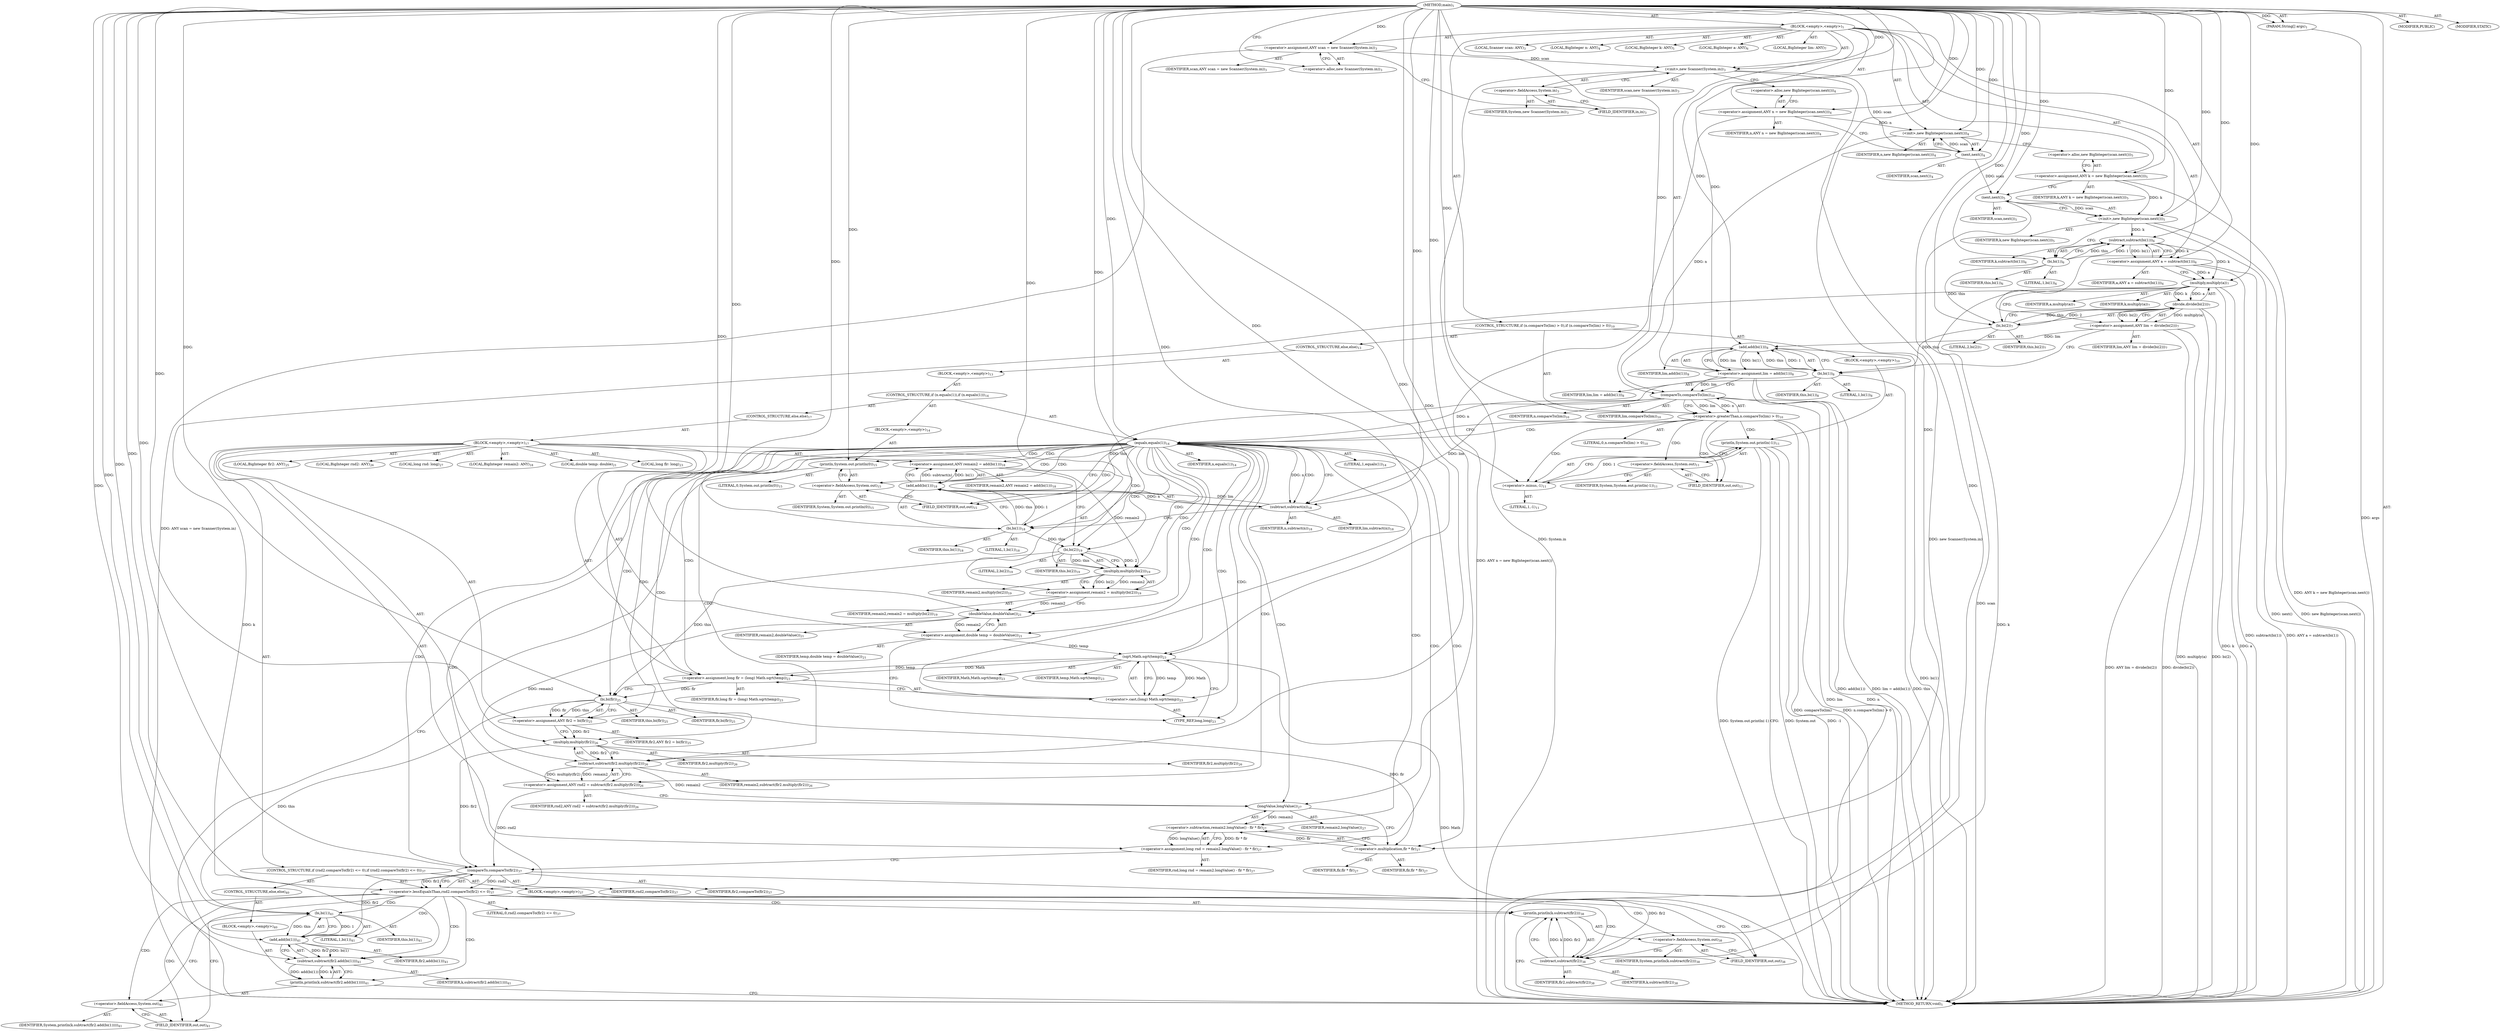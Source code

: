 digraph "main" {  
"23" [label = <(METHOD,main)<SUB>1</SUB>> ]
"24" [label = <(PARAM,String[] args)<SUB>1</SUB>> ]
"25" [label = <(BLOCK,&lt;empty&gt;,&lt;empty&gt;)<SUB>1</SUB>> ]
"4" [label = <(LOCAL,Scanner scan: ANY)<SUB>3</SUB>> ]
"26" [label = <(&lt;operator&gt;.assignment,ANY scan = new Scanner(System.in))<SUB>3</SUB>> ]
"27" [label = <(IDENTIFIER,scan,ANY scan = new Scanner(System.in))<SUB>3</SUB>> ]
"28" [label = <(&lt;operator&gt;.alloc,new Scanner(System.in))<SUB>3</SUB>> ]
"29" [label = <(&lt;init&gt;,new Scanner(System.in))<SUB>3</SUB>> ]
"3" [label = <(IDENTIFIER,scan,new Scanner(System.in))<SUB>3</SUB>> ]
"30" [label = <(&lt;operator&gt;.fieldAccess,System.in)<SUB>3</SUB>> ]
"31" [label = <(IDENTIFIER,System,new Scanner(System.in))<SUB>3</SUB>> ]
"32" [label = <(FIELD_IDENTIFIER,in,in)<SUB>3</SUB>> ]
"6" [label = <(LOCAL,BigInteger n: ANY)<SUB>4</SUB>> ]
"33" [label = <(&lt;operator&gt;.assignment,ANY n = new BigInteger(scan.next()))<SUB>4</SUB>> ]
"34" [label = <(IDENTIFIER,n,ANY n = new BigInteger(scan.next()))<SUB>4</SUB>> ]
"35" [label = <(&lt;operator&gt;.alloc,new BigInteger(scan.next()))<SUB>4</SUB>> ]
"36" [label = <(&lt;init&gt;,new BigInteger(scan.next()))<SUB>4</SUB>> ]
"5" [label = <(IDENTIFIER,n,new BigInteger(scan.next()))<SUB>4</SUB>> ]
"37" [label = <(next,next())<SUB>4</SUB>> ]
"38" [label = <(IDENTIFIER,scan,next())<SUB>4</SUB>> ]
"8" [label = <(LOCAL,BigInteger k: ANY)<SUB>5</SUB>> ]
"39" [label = <(&lt;operator&gt;.assignment,ANY k = new BigInteger(scan.next()))<SUB>5</SUB>> ]
"40" [label = <(IDENTIFIER,k,ANY k = new BigInteger(scan.next()))<SUB>5</SUB>> ]
"41" [label = <(&lt;operator&gt;.alloc,new BigInteger(scan.next()))<SUB>5</SUB>> ]
"42" [label = <(&lt;init&gt;,new BigInteger(scan.next()))<SUB>5</SUB>> ]
"7" [label = <(IDENTIFIER,k,new BigInteger(scan.next()))<SUB>5</SUB>> ]
"43" [label = <(next,next())<SUB>5</SUB>> ]
"44" [label = <(IDENTIFIER,scan,next())<SUB>5</SUB>> ]
"45" [label = <(LOCAL,BigInteger a: ANY)<SUB>6</SUB>> ]
"46" [label = <(&lt;operator&gt;.assignment,ANY a = subtract(bi(1)))<SUB>6</SUB>> ]
"47" [label = <(IDENTIFIER,a,ANY a = subtract(bi(1)))<SUB>6</SUB>> ]
"48" [label = <(subtract,subtract(bi(1)))<SUB>6</SUB>> ]
"49" [label = <(IDENTIFIER,k,subtract(bi(1)))<SUB>6</SUB>> ]
"50" [label = <(bi,bi(1))<SUB>6</SUB>> ]
"51" [label = <(IDENTIFIER,this,bi(1))<SUB>6</SUB>> ]
"52" [label = <(LITERAL,1,bi(1))<SUB>6</SUB>> ]
"53" [label = <(LOCAL,BigInteger lim: ANY)<SUB>7</SUB>> ]
"54" [label = <(&lt;operator&gt;.assignment,ANY lim = divide(bi(2)))<SUB>7</SUB>> ]
"55" [label = <(IDENTIFIER,lim,ANY lim = divide(bi(2)))<SUB>7</SUB>> ]
"56" [label = <(divide,divide(bi(2)))<SUB>7</SUB>> ]
"57" [label = <(multiply,multiply(a))<SUB>7</SUB>> ]
"58" [label = <(IDENTIFIER,k,multiply(a))<SUB>7</SUB>> ]
"59" [label = <(IDENTIFIER,a,multiply(a))<SUB>7</SUB>> ]
"60" [label = <(bi,bi(2))<SUB>7</SUB>> ]
"61" [label = <(IDENTIFIER,this,bi(2))<SUB>7</SUB>> ]
"62" [label = <(LITERAL,2,bi(2))<SUB>7</SUB>> ]
"63" [label = <(&lt;operator&gt;.assignment,lim = add(bi(1)))<SUB>8</SUB>> ]
"64" [label = <(IDENTIFIER,lim,lim = add(bi(1)))<SUB>8</SUB>> ]
"65" [label = <(add,add(bi(1)))<SUB>8</SUB>> ]
"66" [label = <(IDENTIFIER,lim,add(bi(1)))<SUB>8</SUB>> ]
"67" [label = <(bi,bi(1))<SUB>8</SUB>> ]
"68" [label = <(IDENTIFIER,this,bi(1))<SUB>8</SUB>> ]
"69" [label = <(LITERAL,1,bi(1))<SUB>8</SUB>> ]
"70" [label = <(CONTROL_STRUCTURE,if (n.compareTo(lim) &gt; 0),if (n.compareTo(lim) &gt; 0))<SUB>10</SUB>> ]
"71" [label = <(&lt;operator&gt;.greaterThan,n.compareTo(lim) &gt; 0)<SUB>10</SUB>> ]
"72" [label = <(compareTo,compareTo(lim))<SUB>10</SUB>> ]
"73" [label = <(IDENTIFIER,n,compareTo(lim))<SUB>10</SUB>> ]
"74" [label = <(IDENTIFIER,lim,compareTo(lim))<SUB>10</SUB>> ]
"75" [label = <(LITERAL,0,n.compareTo(lim) &gt; 0)<SUB>10</SUB>> ]
"76" [label = <(BLOCK,&lt;empty&gt;,&lt;empty&gt;)<SUB>10</SUB>> ]
"77" [label = <(println,System.out.println(-1))<SUB>11</SUB>> ]
"78" [label = <(&lt;operator&gt;.fieldAccess,System.out)<SUB>11</SUB>> ]
"79" [label = <(IDENTIFIER,System,System.out.println(-1))<SUB>11</SUB>> ]
"80" [label = <(FIELD_IDENTIFIER,out,out)<SUB>11</SUB>> ]
"81" [label = <(&lt;operator&gt;.minus,-1)<SUB>11</SUB>> ]
"82" [label = <(LITERAL,1,-1)<SUB>11</SUB>> ]
"83" [label = <(CONTROL_STRUCTURE,else,else)<SUB>13</SUB>> ]
"84" [label = <(BLOCK,&lt;empty&gt;,&lt;empty&gt;)<SUB>13</SUB>> ]
"85" [label = <(CONTROL_STRUCTURE,if (n.equals(1)),if (n.equals(1)))<SUB>14</SUB>> ]
"86" [label = <(equals,equals(1))<SUB>14</SUB>> ]
"87" [label = <(IDENTIFIER,n,equals(1))<SUB>14</SUB>> ]
"88" [label = <(LITERAL,1,equals(1))<SUB>14</SUB>> ]
"89" [label = <(BLOCK,&lt;empty&gt;,&lt;empty&gt;)<SUB>14</SUB>> ]
"90" [label = <(println,System.out.println(0))<SUB>15</SUB>> ]
"91" [label = <(&lt;operator&gt;.fieldAccess,System.out)<SUB>15</SUB>> ]
"92" [label = <(IDENTIFIER,System,System.out.println(0))<SUB>15</SUB>> ]
"93" [label = <(FIELD_IDENTIFIER,out,out)<SUB>15</SUB>> ]
"94" [label = <(LITERAL,0,System.out.println(0))<SUB>15</SUB>> ]
"95" [label = <(CONTROL_STRUCTURE,else,else)<SUB>17</SUB>> ]
"96" [label = <(BLOCK,&lt;empty&gt;,&lt;empty&gt;)<SUB>17</SUB>> ]
"97" [label = <(LOCAL,BigInteger remain2: ANY)<SUB>18</SUB>> ]
"98" [label = <(&lt;operator&gt;.assignment,ANY remain2 = add(bi(1)))<SUB>18</SUB>> ]
"99" [label = <(IDENTIFIER,remain2,ANY remain2 = add(bi(1)))<SUB>18</SUB>> ]
"100" [label = <(add,add(bi(1)))<SUB>18</SUB>> ]
"101" [label = <(subtract,subtract(n))<SUB>18</SUB>> ]
"102" [label = <(IDENTIFIER,lim,subtract(n))<SUB>18</SUB>> ]
"103" [label = <(IDENTIFIER,n,subtract(n))<SUB>18</SUB>> ]
"104" [label = <(bi,bi(1))<SUB>18</SUB>> ]
"105" [label = <(IDENTIFIER,this,bi(1))<SUB>18</SUB>> ]
"106" [label = <(LITERAL,1,bi(1))<SUB>18</SUB>> ]
"107" [label = <(&lt;operator&gt;.assignment,remain2 = multiply(bi(2)))<SUB>19</SUB>> ]
"108" [label = <(IDENTIFIER,remain2,remain2 = multiply(bi(2)))<SUB>19</SUB>> ]
"109" [label = <(multiply,multiply(bi(2)))<SUB>19</SUB>> ]
"110" [label = <(IDENTIFIER,remain2,multiply(bi(2)))<SUB>19</SUB>> ]
"111" [label = <(bi,bi(2))<SUB>19</SUB>> ]
"112" [label = <(IDENTIFIER,this,bi(2))<SUB>19</SUB>> ]
"113" [label = <(LITERAL,2,bi(2))<SUB>19</SUB>> ]
"114" [label = <(LOCAL,double temp: double)<SUB>21</SUB>> ]
"115" [label = <(&lt;operator&gt;.assignment,double temp = doubleValue())<SUB>21</SUB>> ]
"116" [label = <(IDENTIFIER,temp,double temp = doubleValue())<SUB>21</SUB>> ]
"117" [label = <(doubleValue,doubleValue())<SUB>21</SUB>> ]
"118" [label = <(IDENTIFIER,remain2,doubleValue())<SUB>21</SUB>> ]
"119" [label = <(LOCAL,long flr: long)<SUB>23</SUB>> ]
"120" [label = <(&lt;operator&gt;.assignment,long flr = (long) Math.sqrt(temp))<SUB>23</SUB>> ]
"121" [label = <(IDENTIFIER,flr,long flr = (long) Math.sqrt(temp))<SUB>23</SUB>> ]
"122" [label = <(&lt;operator&gt;.cast,(long) Math.sqrt(temp))<SUB>23</SUB>> ]
"123" [label = <(TYPE_REF,long,long)<SUB>23</SUB>> ]
"124" [label = <(sqrt,Math.sqrt(temp))<SUB>23</SUB>> ]
"125" [label = <(IDENTIFIER,Math,Math.sqrt(temp))<SUB>23</SUB>> ]
"126" [label = <(IDENTIFIER,temp,Math.sqrt(temp))<SUB>23</SUB>> ]
"127" [label = <(LOCAL,BigInteger flr2: ANY)<SUB>25</SUB>> ]
"128" [label = <(&lt;operator&gt;.assignment,ANY flr2 = bi(flr))<SUB>25</SUB>> ]
"129" [label = <(IDENTIFIER,flr2,ANY flr2 = bi(flr))<SUB>25</SUB>> ]
"130" [label = <(bi,bi(flr))<SUB>25</SUB>> ]
"131" [label = <(IDENTIFIER,this,bi(flr))<SUB>25</SUB>> ]
"132" [label = <(IDENTIFIER,flr,bi(flr))<SUB>25</SUB>> ]
"133" [label = <(LOCAL,BigInteger rnd2: ANY)<SUB>26</SUB>> ]
"134" [label = <(&lt;operator&gt;.assignment,ANY rnd2 = subtract(flr2.multiply(flr2)))<SUB>26</SUB>> ]
"135" [label = <(IDENTIFIER,rnd2,ANY rnd2 = subtract(flr2.multiply(flr2)))<SUB>26</SUB>> ]
"136" [label = <(subtract,subtract(flr2.multiply(flr2)))<SUB>26</SUB>> ]
"137" [label = <(IDENTIFIER,remain2,subtract(flr2.multiply(flr2)))<SUB>26</SUB>> ]
"138" [label = <(multiply,multiply(flr2))<SUB>26</SUB>> ]
"139" [label = <(IDENTIFIER,flr2,multiply(flr2))<SUB>26</SUB>> ]
"140" [label = <(IDENTIFIER,flr2,multiply(flr2))<SUB>26</SUB>> ]
"141" [label = <(LOCAL,long rnd: long)<SUB>27</SUB>> ]
"142" [label = <(&lt;operator&gt;.assignment,long rnd = remain2.longValue() - flr * flr)<SUB>27</SUB>> ]
"143" [label = <(IDENTIFIER,rnd,long rnd = remain2.longValue() - flr * flr)<SUB>27</SUB>> ]
"144" [label = <(&lt;operator&gt;.subtraction,remain2.longValue() - flr * flr)<SUB>27</SUB>> ]
"145" [label = <(longValue,longValue())<SUB>27</SUB>> ]
"146" [label = <(IDENTIFIER,remain2,longValue())<SUB>27</SUB>> ]
"147" [label = <(&lt;operator&gt;.multiplication,flr * flr)<SUB>27</SUB>> ]
"148" [label = <(IDENTIFIER,flr,flr * flr)<SUB>27</SUB>> ]
"149" [label = <(IDENTIFIER,flr,flr * flr)<SUB>27</SUB>> ]
"150" [label = <(CONTROL_STRUCTURE,if (rnd2.compareTo(flr2) &lt;= 0),if (rnd2.compareTo(flr2) &lt;= 0))<SUB>37</SUB>> ]
"151" [label = <(&lt;operator&gt;.lessEqualsThan,rnd2.compareTo(flr2) &lt;= 0)<SUB>37</SUB>> ]
"152" [label = <(compareTo,compareTo(flr2))<SUB>37</SUB>> ]
"153" [label = <(IDENTIFIER,rnd2,compareTo(flr2))<SUB>37</SUB>> ]
"154" [label = <(IDENTIFIER,flr2,compareTo(flr2))<SUB>37</SUB>> ]
"155" [label = <(LITERAL,0,rnd2.compareTo(flr2) &lt;= 0)<SUB>37</SUB>> ]
"156" [label = <(BLOCK,&lt;empty&gt;,&lt;empty&gt;)<SUB>37</SUB>> ]
"157" [label = <(println,println(k.subtract(flr2)))<SUB>38</SUB>> ]
"158" [label = <(&lt;operator&gt;.fieldAccess,System.out)<SUB>38</SUB>> ]
"159" [label = <(IDENTIFIER,System,println(k.subtract(flr2)))<SUB>38</SUB>> ]
"160" [label = <(FIELD_IDENTIFIER,out,out)<SUB>38</SUB>> ]
"161" [label = <(subtract,subtract(flr2))<SUB>38</SUB>> ]
"162" [label = <(IDENTIFIER,k,subtract(flr2))<SUB>38</SUB>> ]
"163" [label = <(IDENTIFIER,flr2,subtract(flr2))<SUB>38</SUB>> ]
"164" [label = <(CONTROL_STRUCTURE,else,else)<SUB>40</SUB>> ]
"165" [label = <(BLOCK,&lt;empty&gt;,&lt;empty&gt;)<SUB>40</SUB>> ]
"166" [label = <(println,println(k.subtract(flr2.add(bi(1)))))<SUB>41</SUB>> ]
"167" [label = <(&lt;operator&gt;.fieldAccess,System.out)<SUB>41</SUB>> ]
"168" [label = <(IDENTIFIER,System,println(k.subtract(flr2.add(bi(1)))))<SUB>41</SUB>> ]
"169" [label = <(FIELD_IDENTIFIER,out,out)<SUB>41</SUB>> ]
"170" [label = <(subtract,subtract(flr2.add(bi(1))))<SUB>41</SUB>> ]
"171" [label = <(IDENTIFIER,k,subtract(flr2.add(bi(1))))<SUB>41</SUB>> ]
"172" [label = <(add,add(bi(1)))<SUB>41</SUB>> ]
"173" [label = <(IDENTIFIER,flr2,add(bi(1)))<SUB>41</SUB>> ]
"174" [label = <(bi,bi(1))<SUB>41</SUB>> ]
"175" [label = <(IDENTIFIER,this,bi(1))<SUB>41</SUB>> ]
"176" [label = <(LITERAL,1,bi(1))<SUB>41</SUB>> ]
"177" [label = <(MODIFIER,PUBLIC)> ]
"178" [label = <(MODIFIER,STATIC)> ]
"179" [label = <(METHOD_RETURN,void)<SUB>1</SUB>> ]
  "23" -> "24"  [ label = "AST: "] 
  "23" -> "25"  [ label = "AST: "] 
  "23" -> "177"  [ label = "AST: "] 
  "23" -> "178"  [ label = "AST: "] 
  "23" -> "179"  [ label = "AST: "] 
  "25" -> "4"  [ label = "AST: "] 
  "25" -> "26"  [ label = "AST: "] 
  "25" -> "29"  [ label = "AST: "] 
  "25" -> "6"  [ label = "AST: "] 
  "25" -> "33"  [ label = "AST: "] 
  "25" -> "36"  [ label = "AST: "] 
  "25" -> "8"  [ label = "AST: "] 
  "25" -> "39"  [ label = "AST: "] 
  "25" -> "42"  [ label = "AST: "] 
  "25" -> "45"  [ label = "AST: "] 
  "25" -> "46"  [ label = "AST: "] 
  "25" -> "53"  [ label = "AST: "] 
  "25" -> "54"  [ label = "AST: "] 
  "25" -> "63"  [ label = "AST: "] 
  "25" -> "70"  [ label = "AST: "] 
  "26" -> "27"  [ label = "AST: "] 
  "26" -> "28"  [ label = "AST: "] 
  "29" -> "3"  [ label = "AST: "] 
  "29" -> "30"  [ label = "AST: "] 
  "30" -> "31"  [ label = "AST: "] 
  "30" -> "32"  [ label = "AST: "] 
  "33" -> "34"  [ label = "AST: "] 
  "33" -> "35"  [ label = "AST: "] 
  "36" -> "5"  [ label = "AST: "] 
  "36" -> "37"  [ label = "AST: "] 
  "37" -> "38"  [ label = "AST: "] 
  "39" -> "40"  [ label = "AST: "] 
  "39" -> "41"  [ label = "AST: "] 
  "42" -> "7"  [ label = "AST: "] 
  "42" -> "43"  [ label = "AST: "] 
  "43" -> "44"  [ label = "AST: "] 
  "46" -> "47"  [ label = "AST: "] 
  "46" -> "48"  [ label = "AST: "] 
  "48" -> "49"  [ label = "AST: "] 
  "48" -> "50"  [ label = "AST: "] 
  "50" -> "51"  [ label = "AST: "] 
  "50" -> "52"  [ label = "AST: "] 
  "54" -> "55"  [ label = "AST: "] 
  "54" -> "56"  [ label = "AST: "] 
  "56" -> "57"  [ label = "AST: "] 
  "56" -> "60"  [ label = "AST: "] 
  "57" -> "58"  [ label = "AST: "] 
  "57" -> "59"  [ label = "AST: "] 
  "60" -> "61"  [ label = "AST: "] 
  "60" -> "62"  [ label = "AST: "] 
  "63" -> "64"  [ label = "AST: "] 
  "63" -> "65"  [ label = "AST: "] 
  "65" -> "66"  [ label = "AST: "] 
  "65" -> "67"  [ label = "AST: "] 
  "67" -> "68"  [ label = "AST: "] 
  "67" -> "69"  [ label = "AST: "] 
  "70" -> "71"  [ label = "AST: "] 
  "70" -> "76"  [ label = "AST: "] 
  "70" -> "83"  [ label = "AST: "] 
  "71" -> "72"  [ label = "AST: "] 
  "71" -> "75"  [ label = "AST: "] 
  "72" -> "73"  [ label = "AST: "] 
  "72" -> "74"  [ label = "AST: "] 
  "76" -> "77"  [ label = "AST: "] 
  "77" -> "78"  [ label = "AST: "] 
  "77" -> "81"  [ label = "AST: "] 
  "78" -> "79"  [ label = "AST: "] 
  "78" -> "80"  [ label = "AST: "] 
  "81" -> "82"  [ label = "AST: "] 
  "83" -> "84"  [ label = "AST: "] 
  "84" -> "85"  [ label = "AST: "] 
  "85" -> "86"  [ label = "AST: "] 
  "85" -> "89"  [ label = "AST: "] 
  "85" -> "95"  [ label = "AST: "] 
  "86" -> "87"  [ label = "AST: "] 
  "86" -> "88"  [ label = "AST: "] 
  "89" -> "90"  [ label = "AST: "] 
  "90" -> "91"  [ label = "AST: "] 
  "90" -> "94"  [ label = "AST: "] 
  "91" -> "92"  [ label = "AST: "] 
  "91" -> "93"  [ label = "AST: "] 
  "95" -> "96"  [ label = "AST: "] 
  "96" -> "97"  [ label = "AST: "] 
  "96" -> "98"  [ label = "AST: "] 
  "96" -> "107"  [ label = "AST: "] 
  "96" -> "114"  [ label = "AST: "] 
  "96" -> "115"  [ label = "AST: "] 
  "96" -> "119"  [ label = "AST: "] 
  "96" -> "120"  [ label = "AST: "] 
  "96" -> "127"  [ label = "AST: "] 
  "96" -> "128"  [ label = "AST: "] 
  "96" -> "133"  [ label = "AST: "] 
  "96" -> "134"  [ label = "AST: "] 
  "96" -> "141"  [ label = "AST: "] 
  "96" -> "142"  [ label = "AST: "] 
  "96" -> "150"  [ label = "AST: "] 
  "98" -> "99"  [ label = "AST: "] 
  "98" -> "100"  [ label = "AST: "] 
  "100" -> "101"  [ label = "AST: "] 
  "100" -> "104"  [ label = "AST: "] 
  "101" -> "102"  [ label = "AST: "] 
  "101" -> "103"  [ label = "AST: "] 
  "104" -> "105"  [ label = "AST: "] 
  "104" -> "106"  [ label = "AST: "] 
  "107" -> "108"  [ label = "AST: "] 
  "107" -> "109"  [ label = "AST: "] 
  "109" -> "110"  [ label = "AST: "] 
  "109" -> "111"  [ label = "AST: "] 
  "111" -> "112"  [ label = "AST: "] 
  "111" -> "113"  [ label = "AST: "] 
  "115" -> "116"  [ label = "AST: "] 
  "115" -> "117"  [ label = "AST: "] 
  "117" -> "118"  [ label = "AST: "] 
  "120" -> "121"  [ label = "AST: "] 
  "120" -> "122"  [ label = "AST: "] 
  "122" -> "123"  [ label = "AST: "] 
  "122" -> "124"  [ label = "AST: "] 
  "124" -> "125"  [ label = "AST: "] 
  "124" -> "126"  [ label = "AST: "] 
  "128" -> "129"  [ label = "AST: "] 
  "128" -> "130"  [ label = "AST: "] 
  "130" -> "131"  [ label = "AST: "] 
  "130" -> "132"  [ label = "AST: "] 
  "134" -> "135"  [ label = "AST: "] 
  "134" -> "136"  [ label = "AST: "] 
  "136" -> "137"  [ label = "AST: "] 
  "136" -> "138"  [ label = "AST: "] 
  "138" -> "139"  [ label = "AST: "] 
  "138" -> "140"  [ label = "AST: "] 
  "142" -> "143"  [ label = "AST: "] 
  "142" -> "144"  [ label = "AST: "] 
  "144" -> "145"  [ label = "AST: "] 
  "144" -> "147"  [ label = "AST: "] 
  "145" -> "146"  [ label = "AST: "] 
  "147" -> "148"  [ label = "AST: "] 
  "147" -> "149"  [ label = "AST: "] 
  "150" -> "151"  [ label = "AST: "] 
  "150" -> "156"  [ label = "AST: "] 
  "150" -> "164"  [ label = "AST: "] 
  "151" -> "152"  [ label = "AST: "] 
  "151" -> "155"  [ label = "AST: "] 
  "152" -> "153"  [ label = "AST: "] 
  "152" -> "154"  [ label = "AST: "] 
  "156" -> "157"  [ label = "AST: "] 
  "157" -> "158"  [ label = "AST: "] 
  "157" -> "161"  [ label = "AST: "] 
  "158" -> "159"  [ label = "AST: "] 
  "158" -> "160"  [ label = "AST: "] 
  "161" -> "162"  [ label = "AST: "] 
  "161" -> "163"  [ label = "AST: "] 
  "164" -> "165"  [ label = "AST: "] 
  "165" -> "166"  [ label = "AST: "] 
  "166" -> "167"  [ label = "AST: "] 
  "166" -> "170"  [ label = "AST: "] 
  "167" -> "168"  [ label = "AST: "] 
  "167" -> "169"  [ label = "AST: "] 
  "170" -> "171"  [ label = "AST: "] 
  "170" -> "172"  [ label = "AST: "] 
  "172" -> "173"  [ label = "AST: "] 
  "172" -> "174"  [ label = "AST: "] 
  "174" -> "175"  [ label = "AST: "] 
  "174" -> "176"  [ label = "AST: "] 
  "26" -> "32"  [ label = "CFG: "] 
  "29" -> "35"  [ label = "CFG: "] 
  "33" -> "37"  [ label = "CFG: "] 
  "36" -> "41"  [ label = "CFG: "] 
  "39" -> "43"  [ label = "CFG: "] 
  "42" -> "50"  [ label = "CFG: "] 
  "46" -> "57"  [ label = "CFG: "] 
  "54" -> "67"  [ label = "CFG: "] 
  "63" -> "72"  [ label = "CFG: "] 
  "28" -> "26"  [ label = "CFG: "] 
  "30" -> "29"  [ label = "CFG: "] 
  "35" -> "33"  [ label = "CFG: "] 
  "37" -> "36"  [ label = "CFG: "] 
  "41" -> "39"  [ label = "CFG: "] 
  "43" -> "42"  [ label = "CFG: "] 
  "48" -> "46"  [ label = "CFG: "] 
  "56" -> "54"  [ label = "CFG: "] 
  "65" -> "63"  [ label = "CFG: "] 
  "71" -> "80"  [ label = "CFG: "] 
  "71" -> "86"  [ label = "CFG: "] 
  "32" -> "30"  [ label = "CFG: "] 
  "50" -> "48"  [ label = "CFG: "] 
  "57" -> "60"  [ label = "CFG: "] 
  "60" -> "56"  [ label = "CFG: "] 
  "67" -> "65"  [ label = "CFG: "] 
  "72" -> "71"  [ label = "CFG: "] 
  "77" -> "179"  [ label = "CFG: "] 
  "78" -> "81"  [ label = "CFG: "] 
  "81" -> "77"  [ label = "CFG: "] 
  "80" -> "78"  [ label = "CFG: "] 
  "86" -> "93"  [ label = "CFG: "] 
  "86" -> "101"  [ label = "CFG: "] 
  "90" -> "179"  [ label = "CFG: "] 
  "91" -> "90"  [ label = "CFG: "] 
  "98" -> "111"  [ label = "CFG: "] 
  "107" -> "117"  [ label = "CFG: "] 
  "115" -> "123"  [ label = "CFG: "] 
  "120" -> "130"  [ label = "CFG: "] 
  "128" -> "138"  [ label = "CFG: "] 
  "134" -> "145"  [ label = "CFG: "] 
  "142" -> "152"  [ label = "CFG: "] 
  "93" -> "91"  [ label = "CFG: "] 
  "100" -> "98"  [ label = "CFG: "] 
  "109" -> "107"  [ label = "CFG: "] 
  "117" -> "115"  [ label = "CFG: "] 
  "122" -> "120"  [ label = "CFG: "] 
  "130" -> "128"  [ label = "CFG: "] 
  "136" -> "134"  [ label = "CFG: "] 
  "144" -> "142"  [ label = "CFG: "] 
  "151" -> "160"  [ label = "CFG: "] 
  "151" -> "169"  [ label = "CFG: "] 
  "101" -> "104"  [ label = "CFG: "] 
  "104" -> "100"  [ label = "CFG: "] 
  "111" -> "109"  [ label = "CFG: "] 
  "123" -> "124"  [ label = "CFG: "] 
  "124" -> "122"  [ label = "CFG: "] 
  "138" -> "136"  [ label = "CFG: "] 
  "145" -> "147"  [ label = "CFG: "] 
  "147" -> "144"  [ label = "CFG: "] 
  "152" -> "151"  [ label = "CFG: "] 
  "157" -> "179"  [ label = "CFG: "] 
  "158" -> "161"  [ label = "CFG: "] 
  "161" -> "157"  [ label = "CFG: "] 
  "166" -> "179"  [ label = "CFG: "] 
  "160" -> "158"  [ label = "CFG: "] 
  "167" -> "174"  [ label = "CFG: "] 
  "170" -> "166"  [ label = "CFG: "] 
  "169" -> "167"  [ label = "CFG: "] 
  "172" -> "170"  [ label = "CFG: "] 
  "174" -> "172"  [ label = "CFG: "] 
  "23" -> "28"  [ label = "CFG: "] 
  "24" -> "179"  [ label = "DDG: args"] 
  "26" -> "179"  [ label = "DDG: ANY scan = new Scanner(System.in)"] 
  "29" -> "179"  [ label = "DDG: System.in"] 
  "29" -> "179"  [ label = "DDG: new Scanner(System.in)"] 
  "33" -> "179"  [ label = "DDG: ANY n = new BigInteger(scan.next())"] 
  "39" -> "179"  [ label = "DDG: ANY k = new BigInteger(scan.next())"] 
  "43" -> "179"  [ label = "DDG: scan"] 
  "42" -> "179"  [ label = "DDG: next()"] 
  "42" -> "179"  [ label = "DDG: new BigInteger(scan.next())"] 
  "46" -> "179"  [ label = "DDG: subtract(bi(1))"] 
  "46" -> "179"  [ label = "DDG: ANY a = subtract(bi(1))"] 
  "57" -> "179"  [ label = "DDG: k"] 
  "57" -> "179"  [ label = "DDG: a"] 
  "56" -> "179"  [ label = "DDG: multiply(a)"] 
  "56" -> "179"  [ label = "DDG: bi(2)"] 
  "54" -> "179"  [ label = "DDG: divide(bi(2))"] 
  "54" -> "179"  [ label = "DDG: ANY lim = divide(bi(2))"] 
  "67" -> "179"  [ label = "DDG: this"] 
  "65" -> "179"  [ label = "DDG: bi(1)"] 
  "63" -> "179"  [ label = "DDG: add(bi(1))"] 
  "63" -> "179"  [ label = "DDG: lim = add(bi(1))"] 
  "72" -> "179"  [ label = "DDG: n"] 
  "72" -> "179"  [ label = "DDG: lim"] 
  "71" -> "179"  [ label = "DDG: compareTo(lim)"] 
  "71" -> "179"  [ label = "DDG: n.compareTo(lim) &gt; 0"] 
  "77" -> "179"  [ label = "DDG: System.out"] 
  "77" -> "179"  [ label = "DDG: -1"] 
  "77" -> "179"  [ label = "DDG: System.out.println(-1)"] 
  "124" -> "179"  [ label = "DDG: Math"] 
  "23" -> "24"  [ label = "DDG: "] 
  "23" -> "26"  [ label = "DDG: "] 
  "23" -> "33"  [ label = "DDG: "] 
  "23" -> "39"  [ label = "DDG: "] 
  "48" -> "46"  [ label = "DDG: k"] 
  "48" -> "46"  [ label = "DDG: bi(1)"] 
  "56" -> "54"  [ label = "DDG: multiply(a)"] 
  "56" -> "54"  [ label = "DDG: bi(2)"] 
  "65" -> "63"  [ label = "DDG: lim"] 
  "65" -> "63"  [ label = "DDG: bi(1)"] 
  "26" -> "29"  [ label = "DDG: scan"] 
  "23" -> "29"  [ label = "DDG: "] 
  "33" -> "36"  [ label = "DDG: n"] 
  "23" -> "36"  [ label = "DDG: "] 
  "37" -> "36"  [ label = "DDG: scan"] 
  "39" -> "42"  [ label = "DDG: k"] 
  "23" -> "42"  [ label = "DDG: "] 
  "43" -> "42"  [ label = "DDG: scan"] 
  "29" -> "37"  [ label = "DDG: scan"] 
  "23" -> "37"  [ label = "DDG: "] 
  "37" -> "43"  [ label = "DDG: scan"] 
  "23" -> "43"  [ label = "DDG: "] 
  "42" -> "48"  [ label = "DDG: k"] 
  "23" -> "48"  [ label = "DDG: "] 
  "50" -> "48"  [ label = "DDG: this"] 
  "50" -> "48"  [ label = "DDG: 1"] 
  "57" -> "56"  [ label = "DDG: k"] 
  "57" -> "56"  [ label = "DDG: a"] 
  "60" -> "56"  [ label = "DDG: this"] 
  "60" -> "56"  [ label = "DDG: 2"] 
  "54" -> "65"  [ label = "DDG: lim"] 
  "23" -> "65"  [ label = "DDG: "] 
  "67" -> "65"  [ label = "DDG: this"] 
  "67" -> "65"  [ label = "DDG: 1"] 
  "72" -> "71"  [ label = "DDG: n"] 
  "72" -> "71"  [ label = "DDG: lim"] 
  "23" -> "71"  [ label = "DDG: "] 
  "23" -> "50"  [ label = "DDG: "] 
  "48" -> "57"  [ label = "DDG: k"] 
  "23" -> "57"  [ label = "DDG: "] 
  "46" -> "57"  [ label = "DDG: a"] 
  "50" -> "60"  [ label = "DDG: this"] 
  "23" -> "60"  [ label = "DDG: "] 
  "60" -> "67"  [ label = "DDG: this"] 
  "23" -> "67"  [ label = "DDG: "] 
  "36" -> "72"  [ label = "DDG: n"] 
  "23" -> "72"  [ label = "DDG: "] 
  "63" -> "72"  [ label = "DDG: lim"] 
  "81" -> "77"  [ label = "DDG: 1"] 
  "23" -> "81"  [ label = "DDG: "] 
  "72" -> "86"  [ label = "DDG: n"] 
  "23" -> "86"  [ label = "DDG: "] 
  "23" -> "90"  [ label = "DDG: "] 
  "100" -> "98"  [ label = "DDG: subtract(n)"] 
  "100" -> "98"  [ label = "DDG: bi(1)"] 
  "109" -> "107"  [ label = "DDG: remain2"] 
  "109" -> "107"  [ label = "DDG: bi(2)"] 
  "117" -> "115"  [ label = "DDG: remain2"] 
  "23" -> "120"  [ label = "DDG: "] 
  "124" -> "120"  [ label = "DDG: Math"] 
  "124" -> "120"  [ label = "DDG: temp"] 
  "130" -> "128"  [ label = "DDG: this"] 
  "130" -> "128"  [ label = "DDG: flr"] 
  "136" -> "134"  [ label = "DDG: remain2"] 
  "136" -> "134"  [ label = "DDG: multiply(flr2)"] 
  "144" -> "142"  [ label = "DDG: longValue()"] 
  "144" -> "142"  [ label = "DDG: flr * flr"] 
  "101" -> "100"  [ label = "DDG: lim"] 
  "101" -> "100"  [ label = "DDG: n"] 
  "104" -> "100"  [ label = "DDG: this"] 
  "104" -> "100"  [ label = "DDG: 1"] 
  "98" -> "109"  [ label = "DDG: remain2"] 
  "23" -> "109"  [ label = "DDG: "] 
  "111" -> "109"  [ label = "DDG: this"] 
  "111" -> "109"  [ label = "DDG: 2"] 
  "107" -> "117"  [ label = "DDG: remain2"] 
  "23" -> "117"  [ label = "DDG: "] 
  "23" -> "122"  [ label = "DDG: "] 
  "124" -> "122"  [ label = "DDG: Math"] 
  "124" -> "122"  [ label = "DDG: temp"] 
  "111" -> "130"  [ label = "DDG: this"] 
  "23" -> "130"  [ label = "DDG: "] 
  "120" -> "130"  [ label = "DDG: flr"] 
  "117" -> "136"  [ label = "DDG: remain2"] 
  "23" -> "136"  [ label = "DDG: "] 
  "138" -> "136"  [ label = "DDG: flr2"] 
  "145" -> "144"  [ label = "DDG: remain2"] 
  "147" -> "144"  [ label = "DDG: flr"] 
  "152" -> "151"  [ label = "DDG: rnd2"] 
  "152" -> "151"  [ label = "DDG: flr2"] 
  "23" -> "151"  [ label = "DDG: "] 
  "72" -> "101"  [ label = "DDG: lim"] 
  "23" -> "101"  [ label = "DDG: "] 
  "86" -> "101"  [ label = "DDG: n"] 
  "67" -> "104"  [ label = "DDG: this"] 
  "23" -> "104"  [ label = "DDG: "] 
  "104" -> "111"  [ label = "DDG: this"] 
  "23" -> "111"  [ label = "DDG: "] 
  "23" -> "124"  [ label = "DDG: "] 
  "115" -> "124"  [ label = "DDG: temp"] 
  "128" -> "138"  [ label = "DDG: flr2"] 
  "23" -> "138"  [ label = "DDG: "] 
  "136" -> "145"  [ label = "DDG: remain2"] 
  "23" -> "145"  [ label = "DDG: "] 
  "130" -> "147"  [ label = "DDG: flr"] 
  "23" -> "147"  [ label = "DDG: "] 
  "134" -> "152"  [ label = "DDG: rnd2"] 
  "23" -> "152"  [ label = "DDG: "] 
  "138" -> "152"  [ label = "DDG: flr2"] 
  "161" -> "157"  [ label = "DDG: k"] 
  "161" -> "157"  [ label = "DDG: flr2"] 
  "57" -> "161"  [ label = "DDG: k"] 
  "23" -> "161"  [ label = "DDG: "] 
  "152" -> "161"  [ label = "DDG: flr2"] 
  "170" -> "166"  [ label = "DDG: k"] 
  "170" -> "166"  [ label = "DDG: add(bi(1))"] 
  "57" -> "170"  [ label = "DDG: k"] 
  "23" -> "170"  [ label = "DDG: "] 
  "172" -> "170"  [ label = "DDG: flr2"] 
  "172" -> "170"  [ label = "DDG: bi(1)"] 
  "152" -> "172"  [ label = "DDG: flr2"] 
  "23" -> "172"  [ label = "DDG: "] 
  "174" -> "172"  [ label = "DDG: this"] 
  "174" -> "172"  [ label = "DDG: 1"] 
  "130" -> "174"  [ label = "DDG: this"] 
  "23" -> "174"  [ label = "DDG: "] 
  "71" -> "77"  [ label = "CDG: "] 
  "71" -> "81"  [ label = "CDG: "] 
  "71" -> "80"  [ label = "CDG: "] 
  "71" -> "78"  [ label = "CDG: "] 
  "71" -> "86"  [ label = "CDG: "] 
  "86" -> "107"  [ label = "CDG: "] 
  "86" -> "115"  [ label = "CDG: "] 
  "86" -> "98"  [ label = "CDG: "] 
  "86" -> "120"  [ label = "CDG: "] 
  "86" -> "136"  [ label = "CDG: "] 
  "86" -> "145"  [ label = "CDG: "] 
  "86" -> "122"  [ label = "CDG: "] 
  "86" -> "128"  [ label = "CDG: "] 
  "86" -> "142"  [ label = "CDG: "] 
  "86" -> "151"  [ label = "CDG: "] 
  "86" -> "104"  [ label = "CDG: "] 
  "86" -> "123"  [ label = "CDG: "] 
  "86" -> "144"  [ label = "CDG: "] 
  "86" -> "91"  [ label = "CDG: "] 
  "86" -> "134"  [ label = "CDG: "] 
  "86" -> "138"  [ label = "CDG: "] 
  "86" -> "93"  [ label = "CDG: "] 
  "86" -> "101"  [ label = "CDG: "] 
  "86" -> "90"  [ label = "CDG: "] 
  "86" -> "152"  [ label = "CDG: "] 
  "86" -> "130"  [ label = "CDG: "] 
  "86" -> "100"  [ label = "CDG: "] 
  "86" -> "147"  [ label = "CDG: "] 
  "86" -> "117"  [ label = "CDG: "] 
  "86" -> "124"  [ label = "CDG: "] 
  "86" -> "111"  [ label = "CDG: "] 
  "86" -> "109"  [ label = "CDG: "] 
  "151" -> "160"  [ label = "CDG: "] 
  "151" -> "167"  [ label = "CDG: "] 
  "151" -> "169"  [ label = "CDG: "] 
  "151" -> "161"  [ label = "CDG: "] 
  "151" -> "166"  [ label = "CDG: "] 
  "151" -> "170"  [ label = "CDG: "] 
  "151" -> "157"  [ label = "CDG: "] 
  "151" -> "174"  [ label = "CDG: "] 
  "151" -> "158"  [ label = "CDG: "] 
  "151" -> "172"  [ label = "CDG: "] 
}
